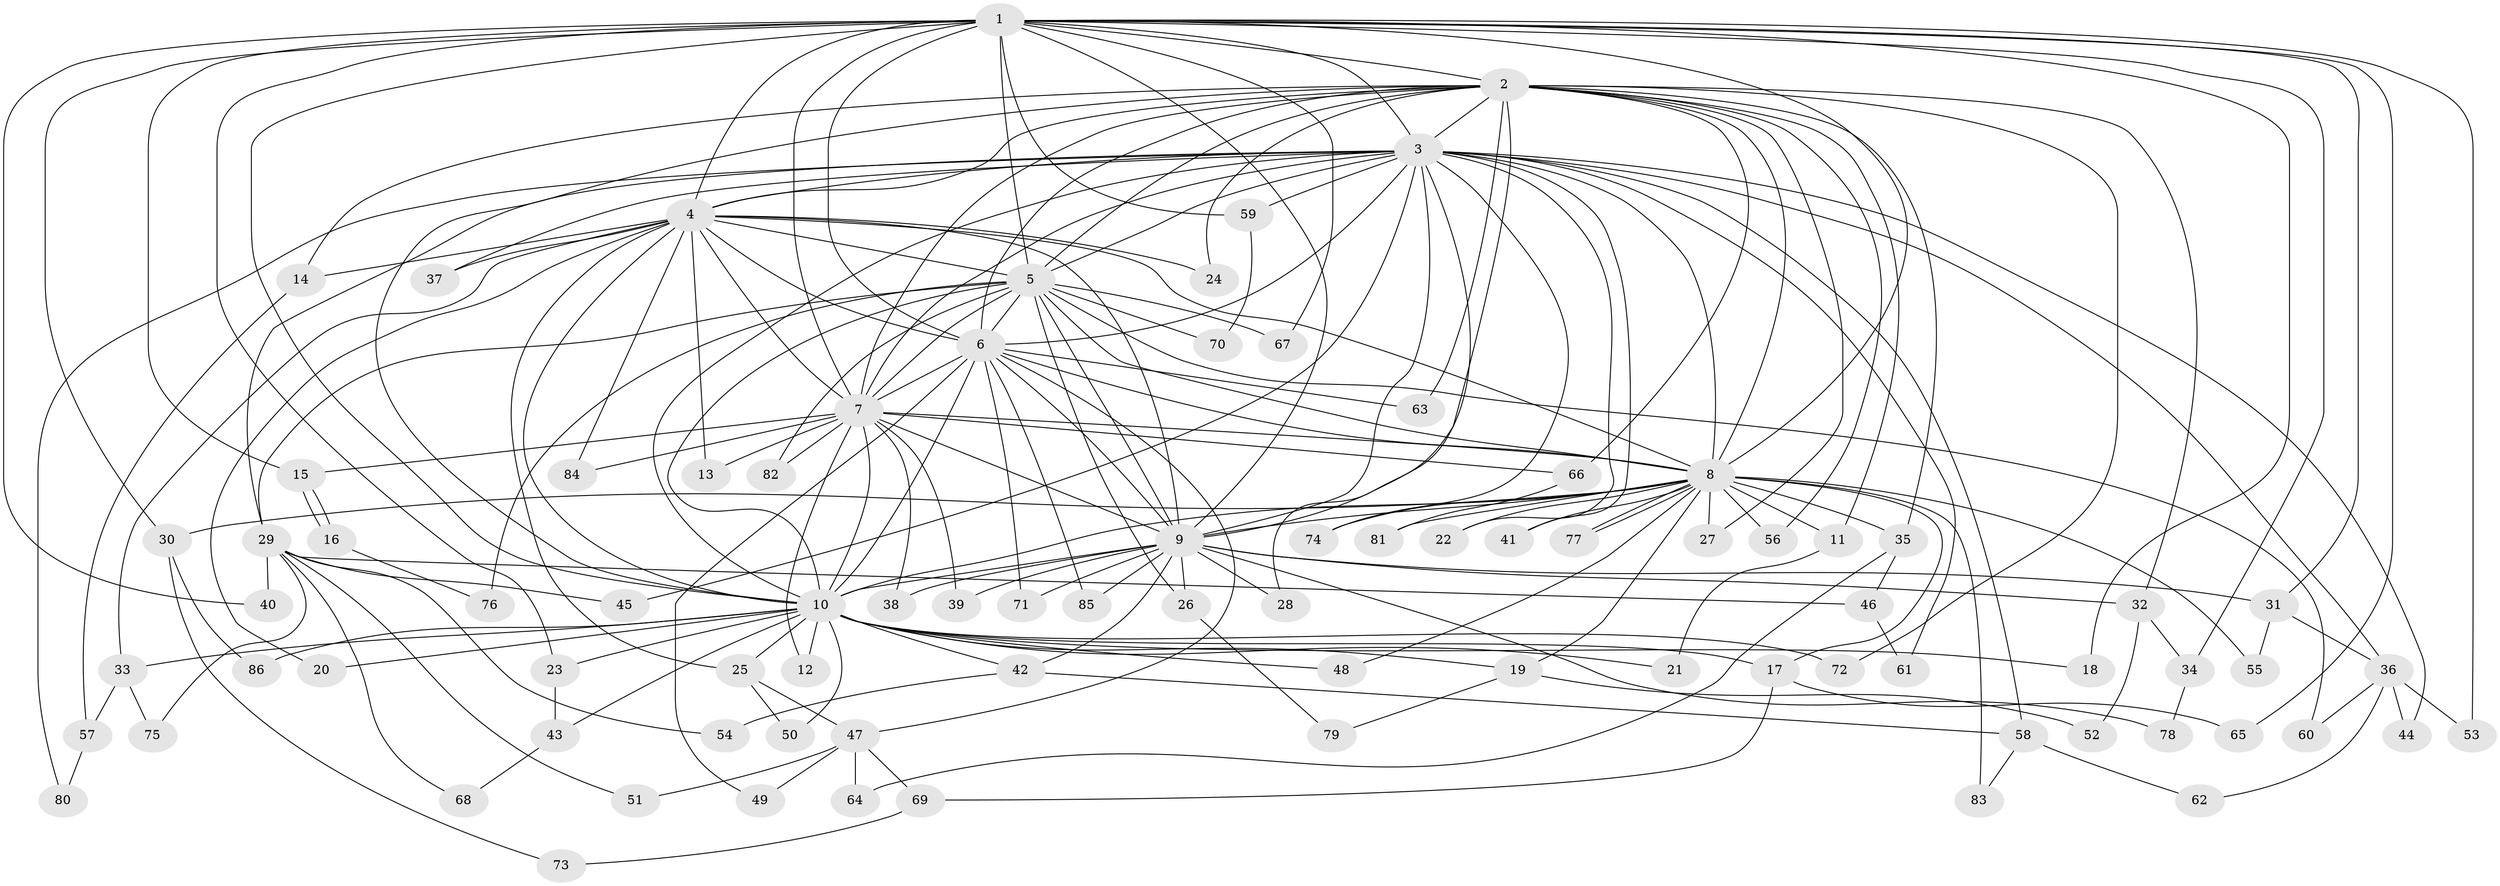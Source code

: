 // Generated by graph-tools (version 1.1) at 2025/49/03/09/25 03:49:40]
// undirected, 86 vertices, 197 edges
graph export_dot {
graph [start="1"]
  node [color=gray90,style=filled];
  1;
  2;
  3;
  4;
  5;
  6;
  7;
  8;
  9;
  10;
  11;
  12;
  13;
  14;
  15;
  16;
  17;
  18;
  19;
  20;
  21;
  22;
  23;
  24;
  25;
  26;
  27;
  28;
  29;
  30;
  31;
  32;
  33;
  34;
  35;
  36;
  37;
  38;
  39;
  40;
  41;
  42;
  43;
  44;
  45;
  46;
  47;
  48;
  49;
  50;
  51;
  52;
  53;
  54;
  55;
  56;
  57;
  58;
  59;
  60;
  61;
  62;
  63;
  64;
  65;
  66;
  67;
  68;
  69;
  70;
  71;
  72;
  73;
  74;
  75;
  76;
  77;
  78;
  79;
  80;
  81;
  82;
  83;
  84;
  85;
  86;
  1 -- 2;
  1 -- 3;
  1 -- 4;
  1 -- 5;
  1 -- 6;
  1 -- 7;
  1 -- 8;
  1 -- 9;
  1 -- 10;
  1 -- 15;
  1 -- 18;
  1 -- 23;
  1 -- 30;
  1 -- 31;
  1 -- 34;
  1 -- 40;
  1 -- 53;
  1 -- 59;
  1 -- 65;
  1 -- 67;
  2 -- 3;
  2 -- 4;
  2 -- 5;
  2 -- 6;
  2 -- 7;
  2 -- 8;
  2 -- 9;
  2 -- 10;
  2 -- 11;
  2 -- 14;
  2 -- 24;
  2 -- 27;
  2 -- 32;
  2 -- 35;
  2 -- 56;
  2 -- 63;
  2 -- 66;
  2 -- 72;
  3 -- 4;
  3 -- 5;
  3 -- 6;
  3 -- 7;
  3 -- 8;
  3 -- 9;
  3 -- 10;
  3 -- 22;
  3 -- 28;
  3 -- 29;
  3 -- 36;
  3 -- 37;
  3 -- 41;
  3 -- 44;
  3 -- 45;
  3 -- 58;
  3 -- 59;
  3 -- 61;
  3 -- 74;
  3 -- 80;
  4 -- 5;
  4 -- 6;
  4 -- 7;
  4 -- 8;
  4 -- 9;
  4 -- 10;
  4 -- 13;
  4 -- 14;
  4 -- 20;
  4 -- 24;
  4 -- 25;
  4 -- 33;
  4 -- 37;
  4 -- 84;
  5 -- 6;
  5 -- 7;
  5 -- 8;
  5 -- 9;
  5 -- 10;
  5 -- 26;
  5 -- 29;
  5 -- 60;
  5 -- 67;
  5 -- 70;
  5 -- 76;
  5 -- 82;
  6 -- 7;
  6 -- 8;
  6 -- 9;
  6 -- 10;
  6 -- 47;
  6 -- 49;
  6 -- 63;
  6 -- 71;
  6 -- 85;
  7 -- 8;
  7 -- 9;
  7 -- 10;
  7 -- 12;
  7 -- 13;
  7 -- 15;
  7 -- 38;
  7 -- 39;
  7 -- 66;
  7 -- 82;
  7 -- 84;
  8 -- 9;
  8 -- 10;
  8 -- 11;
  8 -- 17;
  8 -- 19;
  8 -- 22;
  8 -- 27;
  8 -- 30;
  8 -- 35;
  8 -- 41;
  8 -- 48;
  8 -- 55;
  8 -- 56;
  8 -- 74;
  8 -- 77;
  8 -- 77;
  8 -- 81;
  8 -- 83;
  9 -- 10;
  9 -- 26;
  9 -- 28;
  9 -- 31;
  9 -- 32;
  9 -- 38;
  9 -- 39;
  9 -- 42;
  9 -- 71;
  9 -- 78;
  9 -- 85;
  10 -- 12;
  10 -- 17;
  10 -- 18;
  10 -- 19;
  10 -- 20;
  10 -- 21;
  10 -- 23;
  10 -- 25;
  10 -- 33;
  10 -- 42;
  10 -- 43;
  10 -- 48;
  10 -- 50;
  10 -- 72;
  10 -- 86;
  11 -- 21;
  14 -- 57;
  15 -- 16;
  15 -- 16;
  16 -- 76;
  17 -- 65;
  17 -- 69;
  19 -- 52;
  19 -- 79;
  23 -- 43;
  25 -- 47;
  25 -- 50;
  26 -- 79;
  29 -- 40;
  29 -- 45;
  29 -- 46;
  29 -- 51;
  29 -- 54;
  29 -- 68;
  29 -- 75;
  30 -- 73;
  30 -- 86;
  31 -- 36;
  31 -- 55;
  32 -- 34;
  32 -- 52;
  33 -- 57;
  33 -- 75;
  34 -- 78;
  35 -- 46;
  35 -- 64;
  36 -- 44;
  36 -- 53;
  36 -- 60;
  36 -- 62;
  42 -- 54;
  42 -- 58;
  43 -- 68;
  46 -- 61;
  47 -- 49;
  47 -- 51;
  47 -- 64;
  47 -- 69;
  57 -- 80;
  58 -- 62;
  58 -- 83;
  59 -- 70;
  66 -- 81;
  69 -- 73;
}
